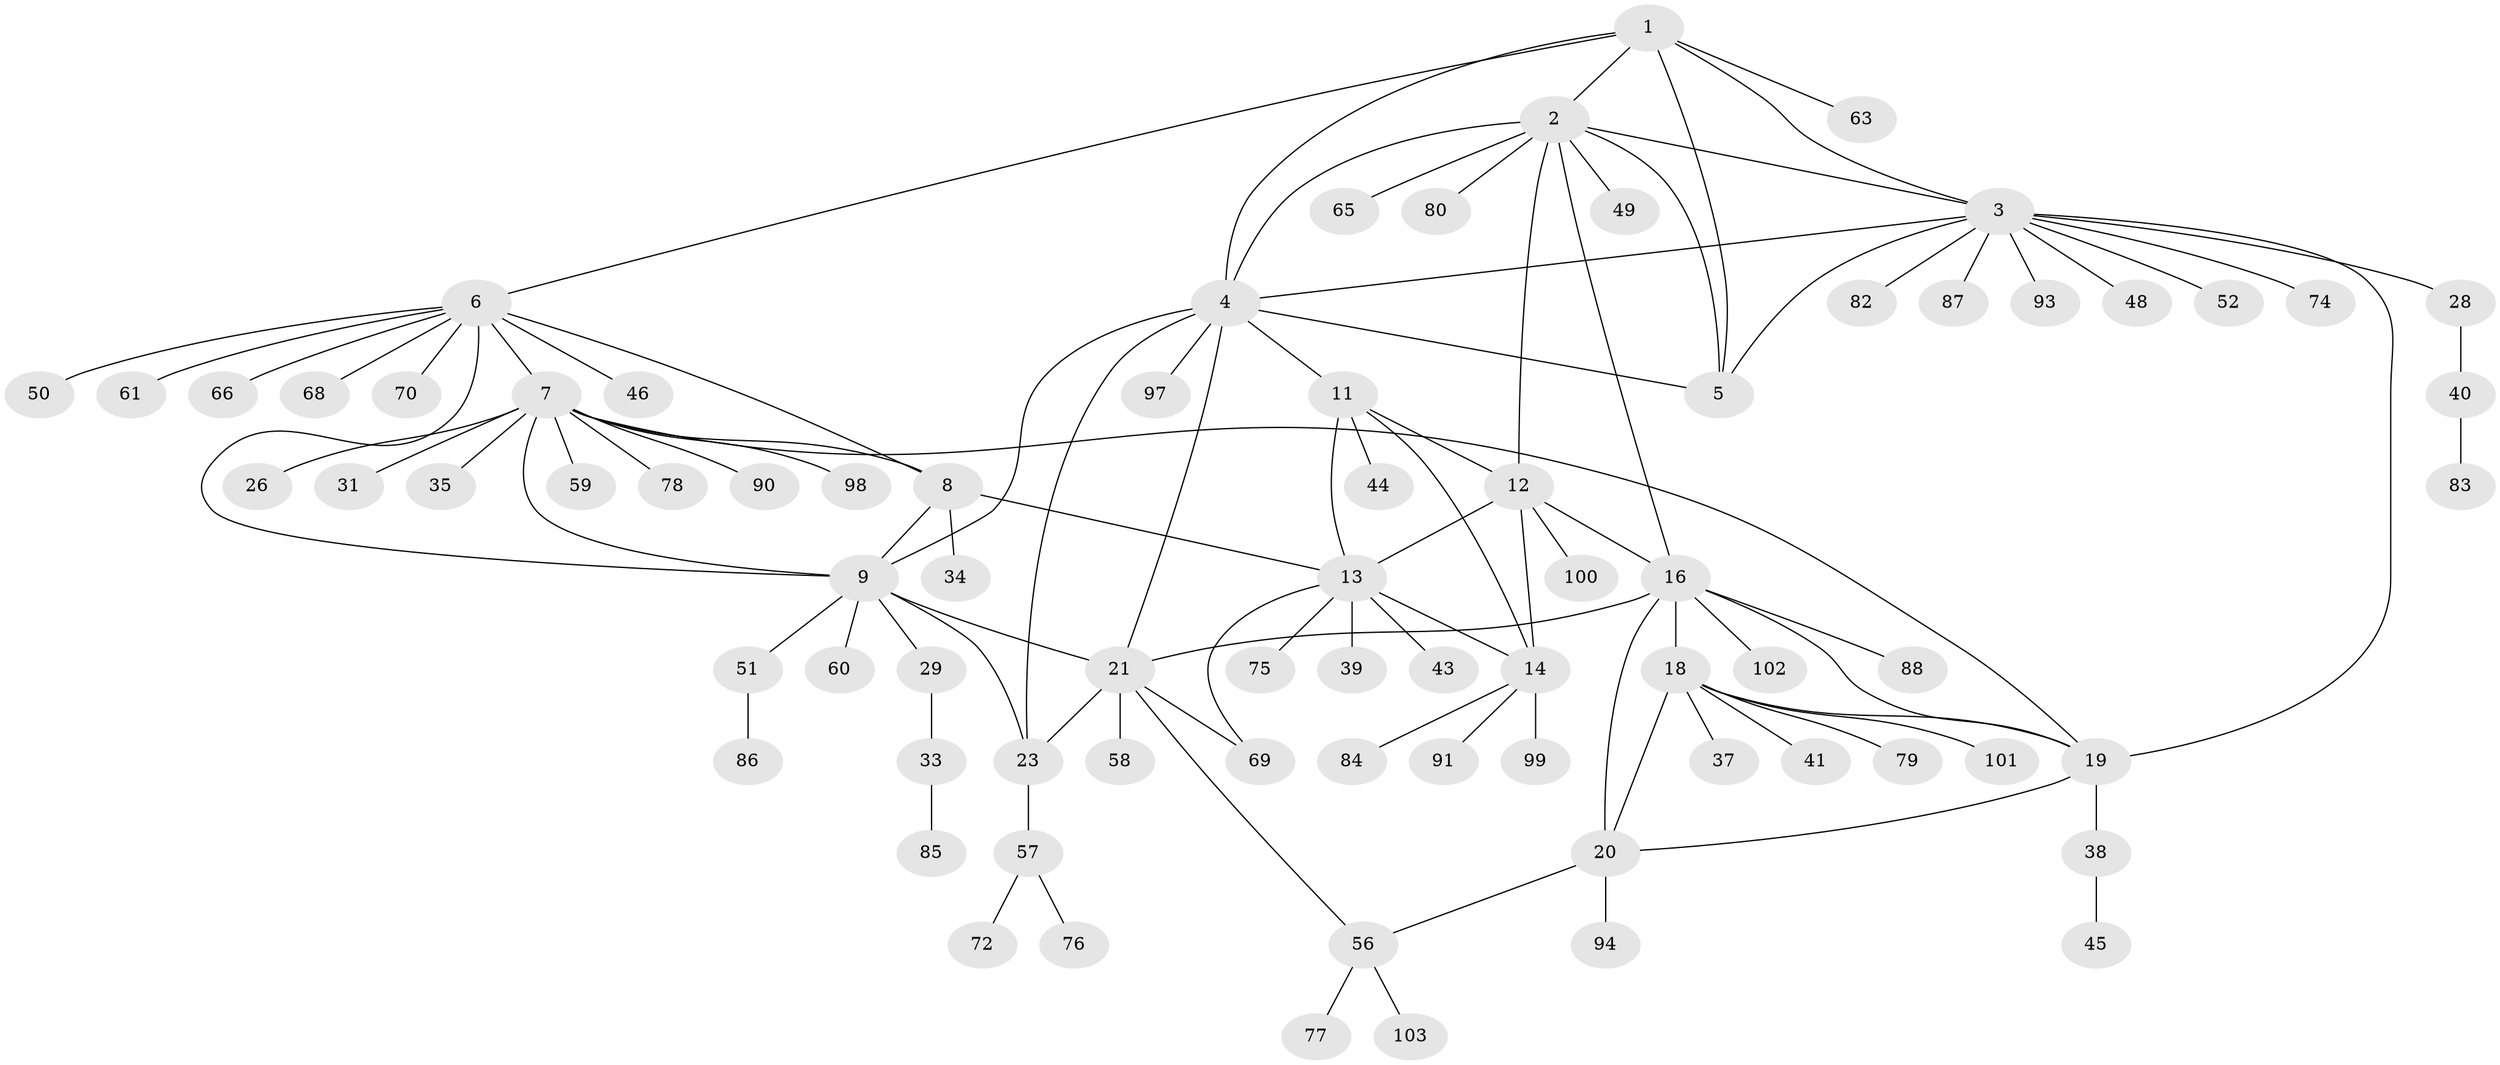 // original degree distribution, {6: 0.07692307692307693, 10: 0.019230769230769232, 11: 0.009615384615384616, 5: 0.019230769230769232, 7: 0.07692307692307693, 9: 0.019230769230769232, 8: 0.009615384615384616, 4: 0.028846153846153848, 1: 0.5673076923076923, 2: 0.11538461538461539, 3: 0.057692307692307696}
// Generated by graph-tools (version 1.1) at 2025/11/02/27/25 16:11:36]
// undirected, 78 vertices, 104 edges
graph export_dot {
graph [start="1"]
  node [color=gray90,style=filled];
  1 [super="+53"];
  2 [super="+32"];
  3 [super="+47"];
  4 [super="+22"];
  5 [super="+36"];
  6 [super="+42"];
  7 [super="+10"];
  8;
  9 [super="+25"];
  11 [super="+89"];
  12;
  13 [super="+15"];
  14 [super="+55"];
  16 [super="+17"];
  18 [super="+27"];
  19 [super="+30"];
  20 [super="+95"];
  21 [super="+54"];
  23 [super="+24"];
  26;
  28;
  29;
  31;
  33 [super="+67"];
  34;
  35;
  37;
  38 [super="+62"];
  39;
  40;
  41;
  43;
  44;
  45;
  46;
  48;
  49;
  50;
  51 [super="+96"];
  52 [super="+64"];
  56 [super="+81"];
  57 [super="+104"];
  58;
  59;
  60;
  61;
  63 [super="+73"];
  65;
  66 [super="+71"];
  68;
  69;
  70;
  72;
  74;
  75;
  76;
  77 [super="+92"];
  78;
  79;
  80;
  82;
  83;
  84;
  85;
  86;
  87;
  88;
  90;
  91;
  93;
  94;
  97;
  98;
  99;
  100;
  101;
  102;
  103;
  1 -- 2;
  1 -- 3;
  1 -- 4;
  1 -- 5;
  1 -- 6;
  1 -- 63;
  2 -- 3;
  2 -- 4;
  2 -- 5;
  2 -- 12;
  2 -- 16;
  2 -- 49;
  2 -- 65;
  2 -- 80;
  3 -- 4;
  3 -- 5;
  3 -- 28;
  3 -- 52;
  3 -- 74;
  3 -- 87;
  3 -- 93;
  3 -- 48;
  3 -- 82;
  3 -- 19;
  4 -- 5;
  4 -- 97;
  4 -- 21;
  4 -- 23 [weight=2];
  4 -- 9;
  4 -- 11;
  6 -- 7 [weight=2];
  6 -- 8;
  6 -- 9;
  6 -- 46;
  6 -- 61;
  6 -- 66;
  6 -- 70;
  6 -- 50;
  6 -- 68;
  7 -- 8 [weight=2];
  7 -- 9 [weight=2];
  7 -- 19;
  7 -- 78;
  7 -- 90;
  7 -- 98;
  7 -- 35;
  7 -- 26;
  7 -- 59;
  7 -- 31;
  8 -- 9;
  8 -- 34;
  8 -- 13;
  9 -- 60;
  9 -- 51;
  9 -- 21;
  9 -- 23 [weight=2];
  9 -- 29;
  11 -- 12;
  11 -- 13 [weight=2];
  11 -- 14;
  11 -- 44;
  12 -- 13 [weight=2];
  12 -- 14;
  12 -- 16;
  12 -- 100;
  13 -- 14 [weight=2];
  13 -- 39;
  13 -- 69;
  13 -- 75;
  13 -- 43;
  14 -- 99;
  14 -- 91;
  14 -- 84;
  16 -- 18 [weight=2];
  16 -- 19 [weight=2];
  16 -- 20 [weight=2];
  16 -- 88;
  16 -- 21;
  16 -- 102;
  18 -- 19;
  18 -- 20;
  18 -- 37;
  18 -- 41;
  18 -- 79;
  18 -- 101;
  19 -- 20;
  19 -- 38;
  20 -- 56;
  20 -- 94;
  21 -- 23 [weight=2];
  21 -- 69;
  21 -- 56;
  21 -- 58;
  23 -- 57;
  28 -- 40;
  29 -- 33;
  33 -- 85;
  38 -- 45;
  40 -- 83;
  51 -- 86;
  56 -- 77;
  56 -- 103;
  57 -- 72;
  57 -- 76;
}
